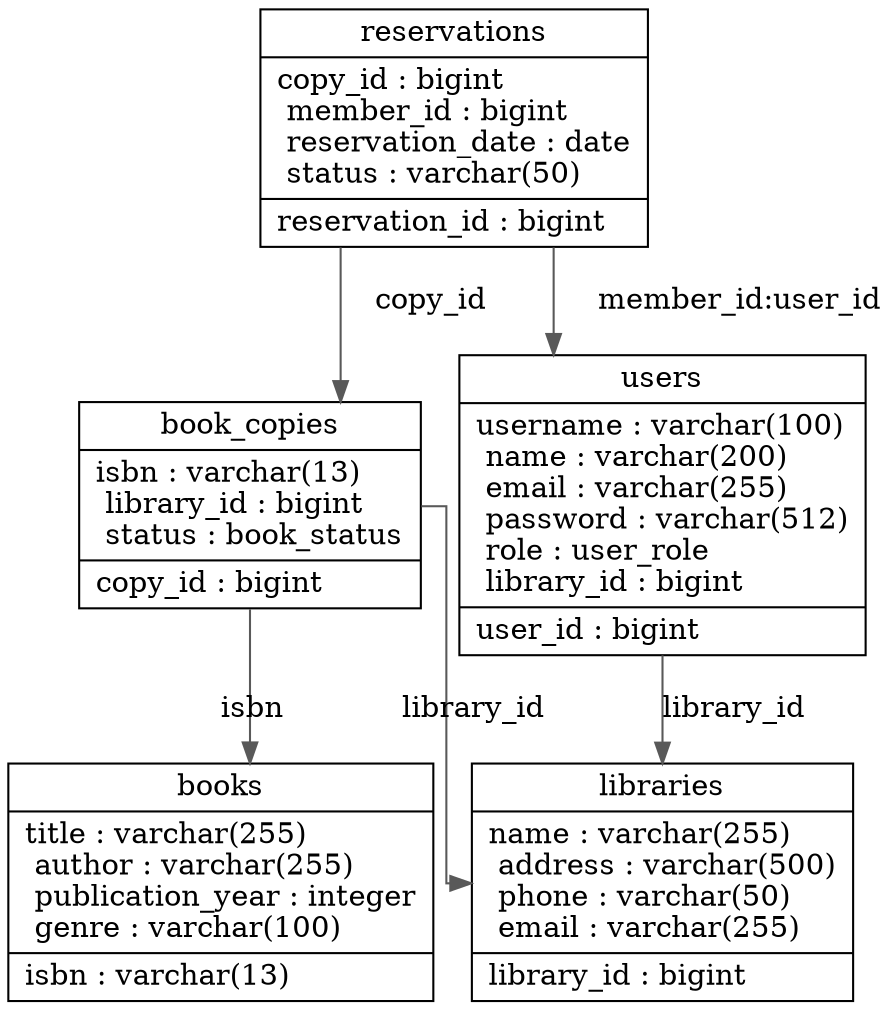 digraph "reservations" {

splines  = ortho;
fontname = "Inconsolata";

node [colorscheme = ylgnbu4];
edge [colorscheme = dark28, dir = both];

book_copies  [shape = record, pos = "-3.085,5.361!"    , label = "{ book_copies |  isbn : varchar(13)\l  library_id : bigint\l  status : book_status\l| copy_id : bigint\l }"];
books        [shape = record, pos = "-1.215,3.167!"    , label = "{ books |  title : varchar(255)\l  author : varchar(255)\l  publication_year : integer\l  genre : varchar(100)\l| isbn : varchar(13)\l }"];
libraries    [shape = record, pos = "-2.497,8.642!"    , label = "{ libraries |  name : varchar(255)\l  address : varchar(500)\l  phone : varchar(50)\l  email : varchar(255)\l| library_id : bigint\l }"];
reservations [shape = record, pos = "1.907,5.115!"     , label = "{ reservations |  copy_id : bigint\l  member_id : bigint\l  reservation_date : date\l  status : varchar(50)\l| reservation_id : bigint\l }"];
users        [shape = record, pos = "2.622,8.642!"     , label = "{ users |  username : varchar(100)\l  name : varchar(200)\l  email : varchar(255)\l  password : varchar(512)\l  role : user_role\l  library_id : bigint\l| user_id : bigint\l }"];

book_copies  -> books        [color = "#595959", style = solid , arrowtail = none    , arrowhead = normal  , taillabel = "", label = "isbn", headlabel = ""];
book_copies  -> libraries    [color = "#595959", style = solid , arrowtail = none    , arrowhead = normal  , taillabel = "", label = "library_id", headlabel = ""];
reservations -> book_copies  [color = "#595959", style = solid , arrowtail = none    , arrowhead = normal  , taillabel = "", label = "copy_id", headlabel = ""];
reservations -> users        [color = "#595959", style = solid , arrowtail = none    , arrowhead = normal  , taillabel = "", label = "member_id:user_id", headlabel = ""];
users        -> libraries    [color = "#595959", style = solid , arrowtail = none    , arrowhead = normal  , taillabel = "", label = "library_id", headlabel = ""];

}
